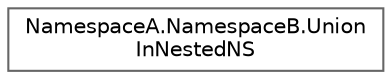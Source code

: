 digraph "Graphical Class Hierarchy"
{
 // LATEX_PDF_SIZE
  bgcolor="transparent";
  edge [fontname=Helvetica,fontsize=10,labelfontname=Helvetica,labelfontsize=10];
  node [fontname=Helvetica,fontsize=10,shape=box,height=0.2,width=0.4];
  rankdir="LR";
  Node0 [id="Node000000",label="NamespaceA.NamespaceB.Union\lInNestedNS",height=0.2,width=0.4,color="grey40", fillcolor="white", style="filled",URL="$classNamespaceA_1_1NamespaceB_1_1UnionInNestedNS.html",tooltip=" "];
}
